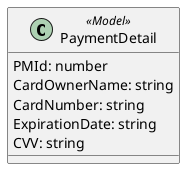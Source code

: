 @startuml
class PaymentDetail <<Model>> {
  PMId: number
  CardOwnerName: string
  CardNumber: string
  ExpirationDate: string
  CVV: string
}
@enduml
